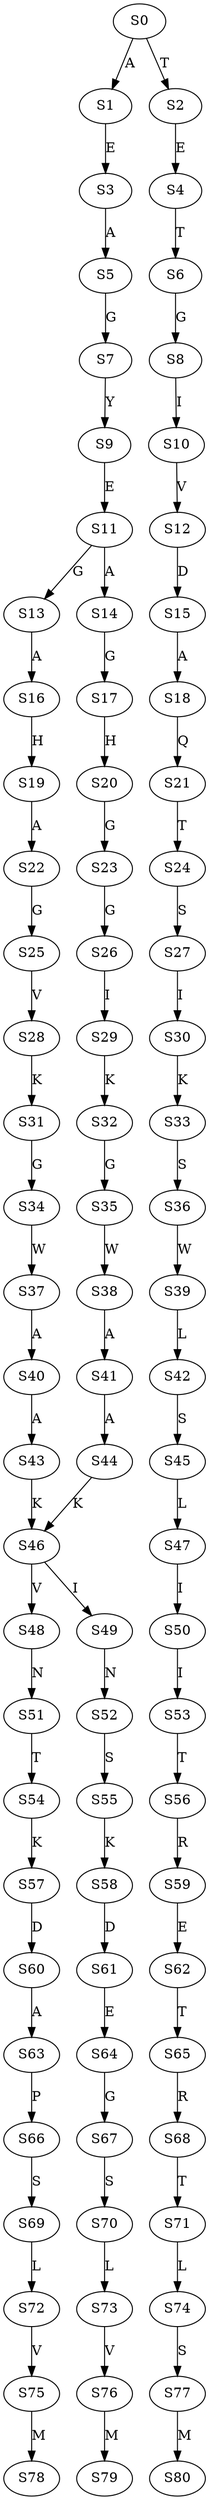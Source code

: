 strict digraph  {
	S0 -> S1 [ label = A ];
	S0 -> S2 [ label = T ];
	S1 -> S3 [ label = E ];
	S2 -> S4 [ label = E ];
	S3 -> S5 [ label = A ];
	S4 -> S6 [ label = T ];
	S5 -> S7 [ label = G ];
	S6 -> S8 [ label = G ];
	S7 -> S9 [ label = Y ];
	S8 -> S10 [ label = I ];
	S9 -> S11 [ label = E ];
	S10 -> S12 [ label = V ];
	S11 -> S13 [ label = G ];
	S11 -> S14 [ label = A ];
	S12 -> S15 [ label = D ];
	S13 -> S16 [ label = A ];
	S14 -> S17 [ label = G ];
	S15 -> S18 [ label = A ];
	S16 -> S19 [ label = H ];
	S17 -> S20 [ label = H ];
	S18 -> S21 [ label = Q ];
	S19 -> S22 [ label = A ];
	S20 -> S23 [ label = G ];
	S21 -> S24 [ label = T ];
	S22 -> S25 [ label = G ];
	S23 -> S26 [ label = G ];
	S24 -> S27 [ label = S ];
	S25 -> S28 [ label = V ];
	S26 -> S29 [ label = I ];
	S27 -> S30 [ label = I ];
	S28 -> S31 [ label = K ];
	S29 -> S32 [ label = K ];
	S30 -> S33 [ label = K ];
	S31 -> S34 [ label = G ];
	S32 -> S35 [ label = G ];
	S33 -> S36 [ label = S ];
	S34 -> S37 [ label = W ];
	S35 -> S38 [ label = W ];
	S36 -> S39 [ label = W ];
	S37 -> S40 [ label = A ];
	S38 -> S41 [ label = A ];
	S39 -> S42 [ label = L ];
	S40 -> S43 [ label = A ];
	S41 -> S44 [ label = A ];
	S42 -> S45 [ label = S ];
	S43 -> S46 [ label = K ];
	S44 -> S46 [ label = K ];
	S45 -> S47 [ label = L ];
	S46 -> S48 [ label = V ];
	S46 -> S49 [ label = I ];
	S47 -> S50 [ label = I ];
	S48 -> S51 [ label = N ];
	S49 -> S52 [ label = N ];
	S50 -> S53 [ label = I ];
	S51 -> S54 [ label = T ];
	S52 -> S55 [ label = S ];
	S53 -> S56 [ label = T ];
	S54 -> S57 [ label = K ];
	S55 -> S58 [ label = K ];
	S56 -> S59 [ label = R ];
	S57 -> S60 [ label = D ];
	S58 -> S61 [ label = D ];
	S59 -> S62 [ label = E ];
	S60 -> S63 [ label = A ];
	S61 -> S64 [ label = E ];
	S62 -> S65 [ label = T ];
	S63 -> S66 [ label = P ];
	S64 -> S67 [ label = G ];
	S65 -> S68 [ label = R ];
	S66 -> S69 [ label = S ];
	S67 -> S70 [ label = S ];
	S68 -> S71 [ label = T ];
	S69 -> S72 [ label = L ];
	S70 -> S73 [ label = L ];
	S71 -> S74 [ label = L ];
	S72 -> S75 [ label = V ];
	S73 -> S76 [ label = V ];
	S74 -> S77 [ label = S ];
	S75 -> S78 [ label = M ];
	S76 -> S79 [ label = M ];
	S77 -> S80 [ label = M ];
}
